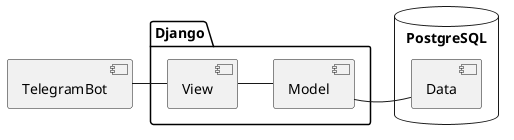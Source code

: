 @startuml Телеграмм бот

component TelegramBot as Tb

package "Django"{
    component Model as model
    component View as view
}
 

database "PostgreSQL"{
    component Data as data
}



Tb - view
view - model
model - data

@enduml